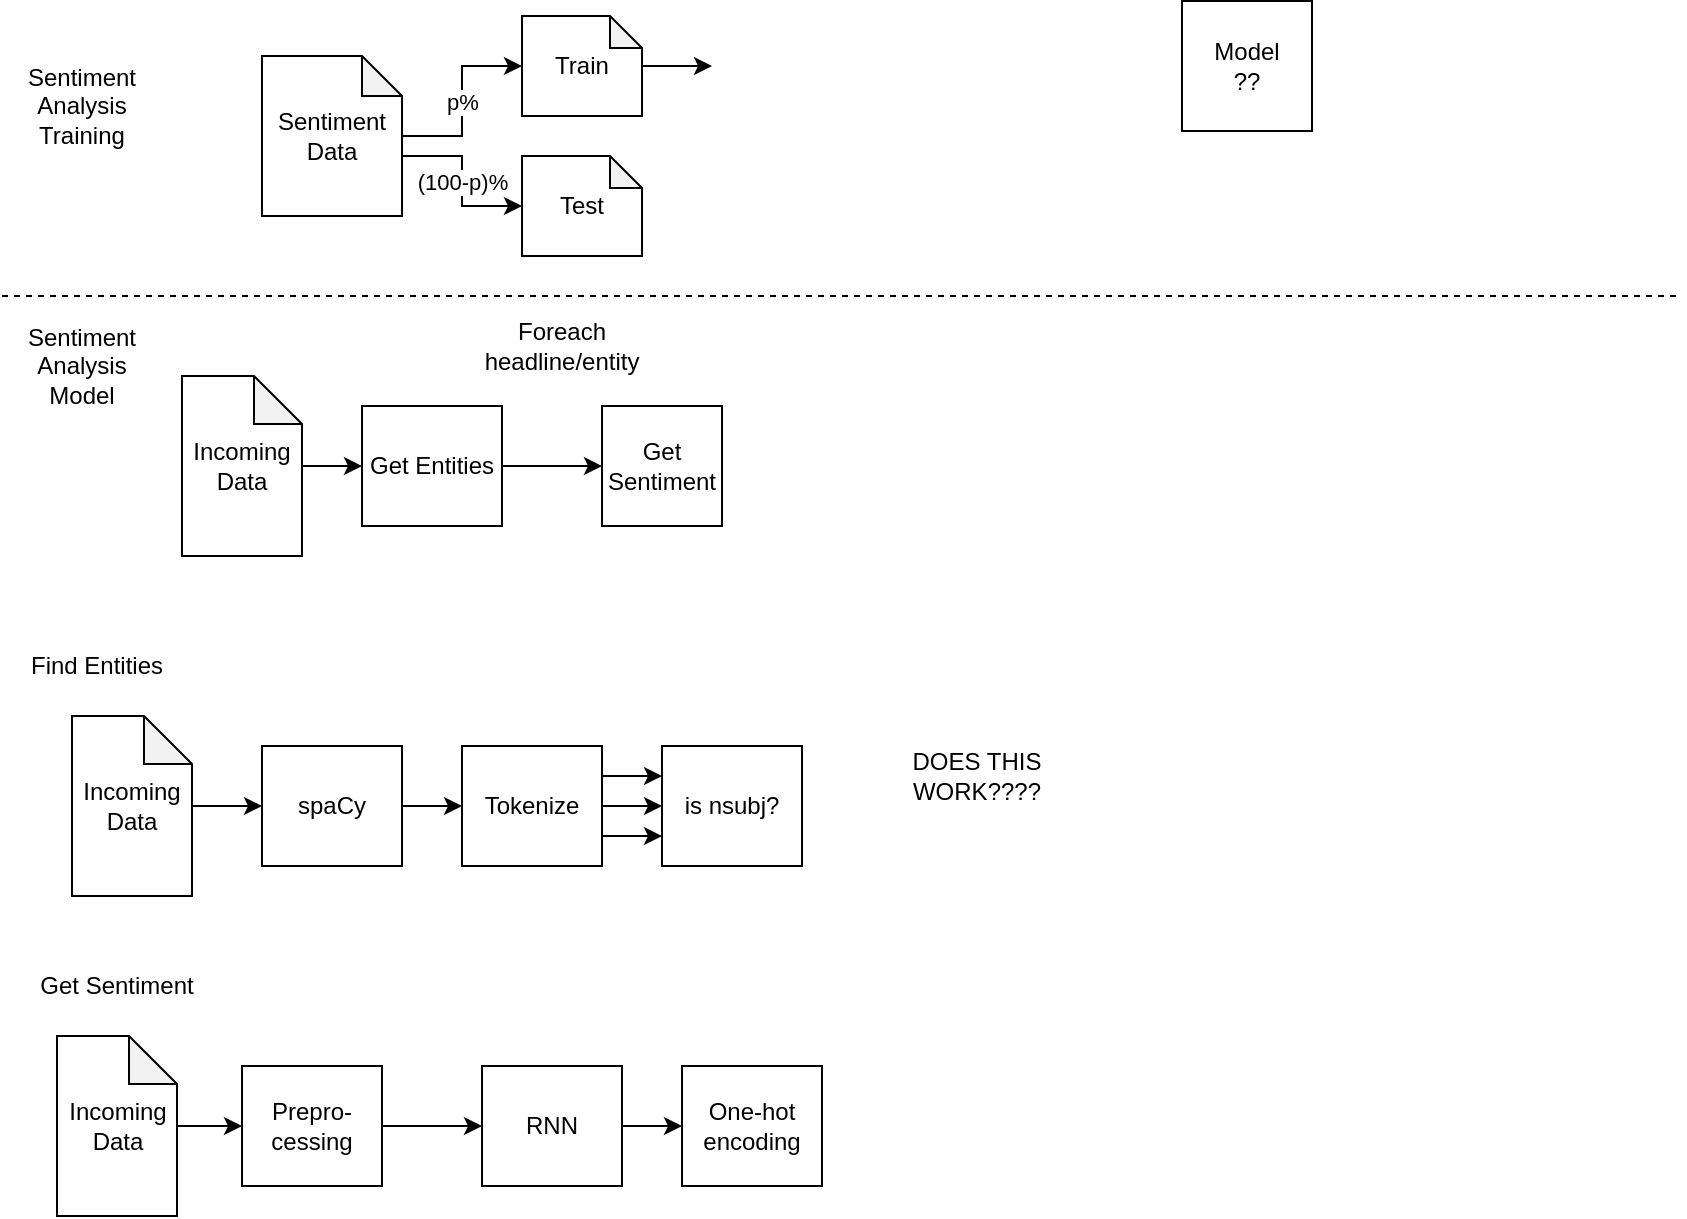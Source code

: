 <mxfile version="20.8.3" type="github">
  <diagram id="t8jQeqgDCNto9nULy3Xl" name="Page-1">
    <mxGraphModel dx="1434" dy="764" grid="1" gridSize="10" guides="1" tooltips="1" connect="1" arrows="1" fold="1" page="1" pageScale="1" pageWidth="850" pageHeight="1100" math="0" shadow="0">
      <root>
        <mxCell id="0" />
        <mxCell id="1" parent="0" />
        <mxCell id="R8BtDW_22pKhw8ZMR2om-2" value="" style="endArrow=none;dashed=1;html=1;rounded=0;" edge="1" parent="1">
          <mxGeometry width="50" height="50" relative="1" as="geometry">
            <mxPoint y="160" as="sourcePoint" />
            <mxPoint x="840" y="160" as="targetPoint" />
          </mxGeometry>
        </mxCell>
        <mxCell id="R8BtDW_22pKhw8ZMR2om-3" value="Sentiment Analysis&lt;br&gt;Training" style="text;html=1;strokeColor=none;fillColor=none;align=center;verticalAlign=middle;whiteSpace=wrap;rounded=0;" vertex="1" parent="1">
          <mxGeometry x="10" y="50" width="60" height="30" as="geometry" />
        </mxCell>
        <mxCell id="R8BtDW_22pKhw8ZMR2om-13" value="p%" style="edgeStyle=orthogonalEdgeStyle;rounded=0;orthogonalLoop=1;jettySize=auto;html=1;entryX=0;entryY=0.5;entryDx=0;entryDy=0;entryPerimeter=0;" edge="1" parent="1" source="R8BtDW_22pKhw8ZMR2om-6" target="R8BtDW_22pKhw8ZMR2om-10">
          <mxGeometry relative="1" as="geometry" />
        </mxCell>
        <mxCell id="R8BtDW_22pKhw8ZMR2om-14" value="(100-p)%" style="edgeStyle=orthogonalEdgeStyle;rounded=0;orthogonalLoop=1;jettySize=auto;html=1;exitX=0;exitY=0;exitDx=70;exitDy=50;exitPerimeter=0;entryX=0;entryY=0.5;entryDx=0;entryDy=0;entryPerimeter=0;" edge="1" parent="1" source="R8BtDW_22pKhw8ZMR2om-6" target="R8BtDW_22pKhw8ZMR2om-12">
          <mxGeometry relative="1" as="geometry" />
        </mxCell>
        <mxCell id="R8BtDW_22pKhw8ZMR2om-6" value="Sentiment Data" style="shape=note;whiteSpace=wrap;html=1;backgroundOutline=1;darkOpacity=0.05;size=20;" vertex="1" parent="1">
          <mxGeometry x="130" y="40" width="70" height="80" as="geometry" />
        </mxCell>
        <mxCell id="R8BtDW_22pKhw8ZMR2om-7" style="edgeStyle=orthogonalEdgeStyle;rounded=0;orthogonalLoop=1;jettySize=auto;html=1;exitX=0.5;exitY=1;exitDx=0;exitDy=0;exitPerimeter=0;" edge="1" parent="1" source="R8BtDW_22pKhw8ZMR2om-6" target="R8BtDW_22pKhw8ZMR2om-6">
          <mxGeometry relative="1" as="geometry" />
        </mxCell>
        <mxCell id="R8BtDW_22pKhw8ZMR2om-8" value="Model&lt;br&gt;??" style="whiteSpace=wrap;html=1;aspect=fixed;" vertex="1" parent="1">
          <mxGeometry x="590" y="12.5" width="65" height="65" as="geometry" />
        </mxCell>
        <mxCell id="R8BtDW_22pKhw8ZMR2om-23" value="" style="edgeStyle=orthogonalEdgeStyle;rounded=0;orthogonalLoop=1;jettySize=auto;html=1;entryX=0;entryY=0.5;entryDx=0;entryDy=0;" edge="1" parent="1" source="R8BtDW_22pKhw8ZMR2om-10">
          <mxGeometry relative="1" as="geometry">
            <mxPoint x="355" y="45" as="targetPoint" />
          </mxGeometry>
        </mxCell>
        <mxCell id="R8BtDW_22pKhw8ZMR2om-10" value="Train" style="shape=note;whiteSpace=wrap;html=1;backgroundOutline=1;darkOpacity=0.05;size=16;" vertex="1" parent="1">
          <mxGeometry x="260" y="20" width="60" height="50" as="geometry" />
        </mxCell>
        <mxCell id="R8BtDW_22pKhw8ZMR2om-11" style="edgeStyle=orthogonalEdgeStyle;rounded=0;orthogonalLoop=1;jettySize=auto;html=1;exitX=0.5;exitY=1;exitDx=0;exitDy=0;exitPerimeter=0;" edge="1" parent="1" source="R8BtDW_22pKhw8ZMR2om-10" target="R8BtDW_22pKhw8ZMR2om-10">
          <mxGeometry relative="1" as="geometry" />
        </mxCell>
        <mxCell id="R8BtDW_22pKhw8ZMR2om-12" value="Test" style="shape=note;whiteSpace=wrap;html=1;backgroundOutline=1;darkOpacity=0.05;size=16;" vertex="1" parent="1">
          <mxGeometry x="260" y="90" width="60" height="50" as="geometry" />
        </mxCell>
        <mxCell id="R8BtDW_22pKhw8ZMR2om-18" value="Sentiment Analysis&lt;br&gt;Model" style="text;html=1;strokeColor=none;fillColor=none;align=center;verticalAlign=middle;whiteSpace=wrap;rounded=0;" vertex="1" parent="1">
          <mxGeometry x="10" y="180" width="60" height="30" as="geometry" />
        </mxCell>
        <mxCell id="R8BtDW_22pKhw8ZMR2om-24" value="Find Entities" style="text;html=1;strokeColor=none;fillColor=none;align=center;verticalAlign=middle;whiteSpace=wrap;rounded=0;" vertex="1" parent="1">
          <mxGeometry y="330" width="95" height="30" as="geometry" />
        </mxCell>
        <mxCell id="R8BtDW_22pKhw8ZMR2om-29" value="" style="edgeStyle=orthogonalEdgeStyle;rounded=0;orthogonalLoop=1;jettySize=auto;html=1;" edge="1" parent="1" source="R8BtDW_22pKhw8ZMR2om-27" target="R8BtDW_22pKhw8ZMR2om-28">
          <mxGeometry relative="1" as="geometry" />
        </mxCell>
        <mxCell id="R8BtDW_22pKhw8ZMR2om-27" value="Incoming Data" style="shape=note;whiteSpace=wrap;html=1;backgroundOutline=1;darkOpacity=0.05;size=24;" vertex="1" parent="1">
          <mxGeometry x="90" y="200" width="60" height="90" as="geometry" />
        </mxCell>
        <mxCell id="R8BtDW_22pKhw8ZMR2om-31" value="" style="edgeStyle=orthogonalEdgeStyle;rounded=0;orthogonalLoop=1;jettySize=auto;html=1;" edge="1" parent="1" source="R8BtDW_22pKhw8ZMR2om-28" target="R8BtDW_22pKhw8ZMR2om-30">
          <mxGeometry relative="1" as="geometry" />
        </mxCell>
        <mxCell id="R8BtDW_22pKhw8ZMR2om-28" value="Get Entities" style="rounded=0;whiteSpace=wrap;html=1;" vertex="1" parent="1">
          <mxGeometry x="180" y="215" width="70" height="60" as="geometry" />
        </mxCell>
        <mxCell id="R8BtDW_22pKhw8ZMR2om-30" value="Get Sentiment" style="rounded=0;whiteSpace=wrap;html=1;" vertex="1" parent="1">
          <mxGeometry x="300" y="215" width="60" height="60" as="geometry" />
        </mxCell>
        <mxCell id="R8BtDW_22pKhw8ZMR2om-32" value="Foreach headline/entity" style="text;html=1;strokeColor=none;fillColor=none;align=center;verticalAlign=middle;whiteSpace=wrap;rounded=0;" vertex="1" parent="1">
          <mxGeometry x="250" y="170" width="60" height="30" as="geometry" />
        </mxCell>
        <mxCell id="R8BtDW_22pKhw8ZMR2om-35" value="" style="edgeStyle=orthogonalEdgeStyle;rounded=0;orthogonalLoop=1;jettySize=auto;html=1;" edge="1" parent="1" source="R8BtDW_22pKhw8ZMR2om-33" target="R8BtDW_22pKhw8ZMR2om-34">
          <mxGeometry relative="1" as="geometry" />
        </mxCell>
        <mxCell id="R8BtDW_22pKhw8ZMR2om-33" value="Incoming Data" style="shape=note;whiteSpace=wrap;html=1;backgroundOutline=1;darkOpacity=0.05;size=24;" vertex="1" parent="1">
          <mxGeometry x="35" y="370" width="60" height="90" as="geometry" />
        </mxCell>
        <mxCell id="R8BtDW_22pKhw8ZMR2om-40" value="" style="edgeStyle=orthogonalEdgeStyle;rounded=0;orthogonalLoop=1;jettySize=auto;html=1;" edge="1" parent="1" source="R8BtDW_22pKhw8ZMR2om-34" target="R8BtDW_22pKhw8ZMR2om-38">
          <mxGeometry relative="1" as="geometry" />
        </mxCell>
        <mxCell id="R8BtDW_22pKhw8ZMR2om-34" value="spaCy" style="rounded=0;whiteSpace=wrap;html=1;" vertex="1" parent="1">
          <mxGeometry x="130" y="385" width="70" height="60" as="geometry" />
        </mxCell>
        <mxCell id="R8BtDW_22pKhw8ZMR2om-42" value="" style="edgeStyle=orthogonalEdgeStyle;rounded=0;orthogonalLoop=1;jettySize=auto;html=1;" edge="1" parent="1" source="R8BtDW_22pKhw8ZMR2om-38" target="R8BtDW_22pKhw8ZMR2om-41">
          <mxGeometry relative="1" as="geometry" />
        </mxCell>
        <mxCell id="R8BtDW_22pKhw8ZMR2om-44" style="edgeStyle=orthogonalEdgeStyle;rounded=0;orthogonalLoop=1;jettySize=auto;html=1;exitX=1;exitY=0.25;exitDx=0;exitDy=0;entryX=0;entryY=0.25;entryDx=0;entryDy=0;" edge="1" parent="1" source="R8BtDW_22pKhw8ZMR2om-38" target="R8BtDW_22pKhw8ZMR2om-41">
          <mxGeometry relative="1" as="geometry" />
        </mxCell>
        <mxCell id="R8BtDW_22pKhw8ZMR2om-45" style="edgeStyle=orthogonalEdgeStyle;rounded=0;orthogonalLoop=1;jettySize=auto;html=1;exitX=1;exitY=0.75;exitDx=0;exitDy=0;entryX=0;entryY=0.75;entryDx=0;entryDy=0;" edge="1" parent="1" source="R8BtDW_22pKhw8ZMR2om-38" target="R8BtDW_22pKhw8ZMR2om-41">
          <mxGeometry relative="1" as="geometry" />
        </mxCell>
        <mxCell id="R8BtDW_22pKhw8ZMR2om-38" value="Tokenize" style="rounded=0;whiteSpace=wrap;html=1;" vertex="1" parent="1">
          <mxGeometry x="230" y="385" width="70" height="60" as="geometry" />
        </mxCell>
        <mxCell id="R8BtDW_22pKhw8ZMR2om-41" value="is nsubj?" style="rounded=0;whiteSpace=wrap;html=1;" vertex="1" parent="1">
          <mxGeometry x="330" y="385" width="70" height="60" as="geometry" />
        </mxCell>
        <mxCell id="R8BtDW_22pKhw8ZMR2om-43" value="DOES THIS WORK????" style="text;html=1;strokeColor=none;fillColor=none;align=center;verticalAlign=middle;whiteSpace=wrap;rounded=0;" vertex="1" parent="1">
          <mxGeometry x="440" y="385" width="95" height="30" as="geometry" />
        </mxCell>
        <mxCell id="R8BtDW_22pKhw8ZMR2om-46" value="Get Sentiment" style="text;html=1;strokeColor=none;fillColor=none;align=center;verticalAlign=middle;whiteSpace=wrap;rounded=0;" vertex="1" parent="1">
          <mxGeometry x="10" y="490" width="95" height="30" as="geometry" />
        </mxCell>
        <mxCell id="R8BtDW_22pKhw8ZMR2om-52" value="" style="edgeStyle=orthogonalEdgeStyle;rounded=0;orthogonalLoop=1;jettySize=auto;html=1;" edge="1" parent="1" source="R8BtDW_22pKhw8ZMR2om-48" target="R8BtDW_22pKhw8ZMR2om-49">
          <mxGeometry relative="1" as="geometry" />
        </mxCell>
        <mxCell id="R8BtDW_22pKhw8ZMR2om-48" value="Incoming Data" style="shape=note;whiteSpace=wrap;html=1;backgroundOutline=1;darkOpacity=0.05;size=24;" vertex="1" parent="1">
          <mxGeometry x="27.5" y="530" width="60" height="90" as="geometry" />
        </mxCell>
        <mxCell id="R8BtDW_22pKhw8ZMR2om-53" value="" style="edgeStyle=orthogonalEdgeStyle;rounded=0;orthogonalLoop=1;jettySize=auto;html=1;" edge="1" parent="1" source="R8BtDW_22pKhw8ZMR2om-49" target="R8BtDW_22pKhw8ZMR2om-51">
          <mxGeometry relative="1" as="geometry" />
        </mxCell>
        <mxCell id="R8BtDW_22pKhw8ZMR2om-49" value="Prepro-cessing" style="rounded=0;whiteSpace=wrap;html=1;" vertex="1" parent="1">
          <mxGeometry x="120" y="545" width="70" height="60" as="geometry" />
        </mxCell>
        <mxCell id="R8BtDW_22pKhw8ZMR2om-55" value="" style="edgeStyle=orthogonalEdgeStyle;rounded=0;orthogonalLoop=1;jettySize=auto;html=1;" edge="1" parent="1" source="R8BtDW_22pKhw8ZMR2om-51" target="R8BtDW_22pKhw8ZMR2om-54">
          <mxGeometry relative="1" as="geometry" />
        </mxCell>
        <mxCell id="R8BtDW_22pKhw8ZMR2om-51" value="RNN" style="rounded=0;whiteSpace=wrap;html=1;" vertex="1" parent="1">
          <mxGeometry x="240" y="545" width="70" height="60" as="geometry" />
        </mxCell>
        <mxCell id="R8BtDW_22pKhw8ZMR2om-54" value="One-hot encoding" style="rounded=0;whiteSpace=wrap;html=1;" vertex="1" parent="1">
          <mxGeometry x="340" y="545" width="70" height="60" as="geometry" />
        </mxCell>
      </root>
    </mxGraphModel>
  </diagram>
</mxfile>

